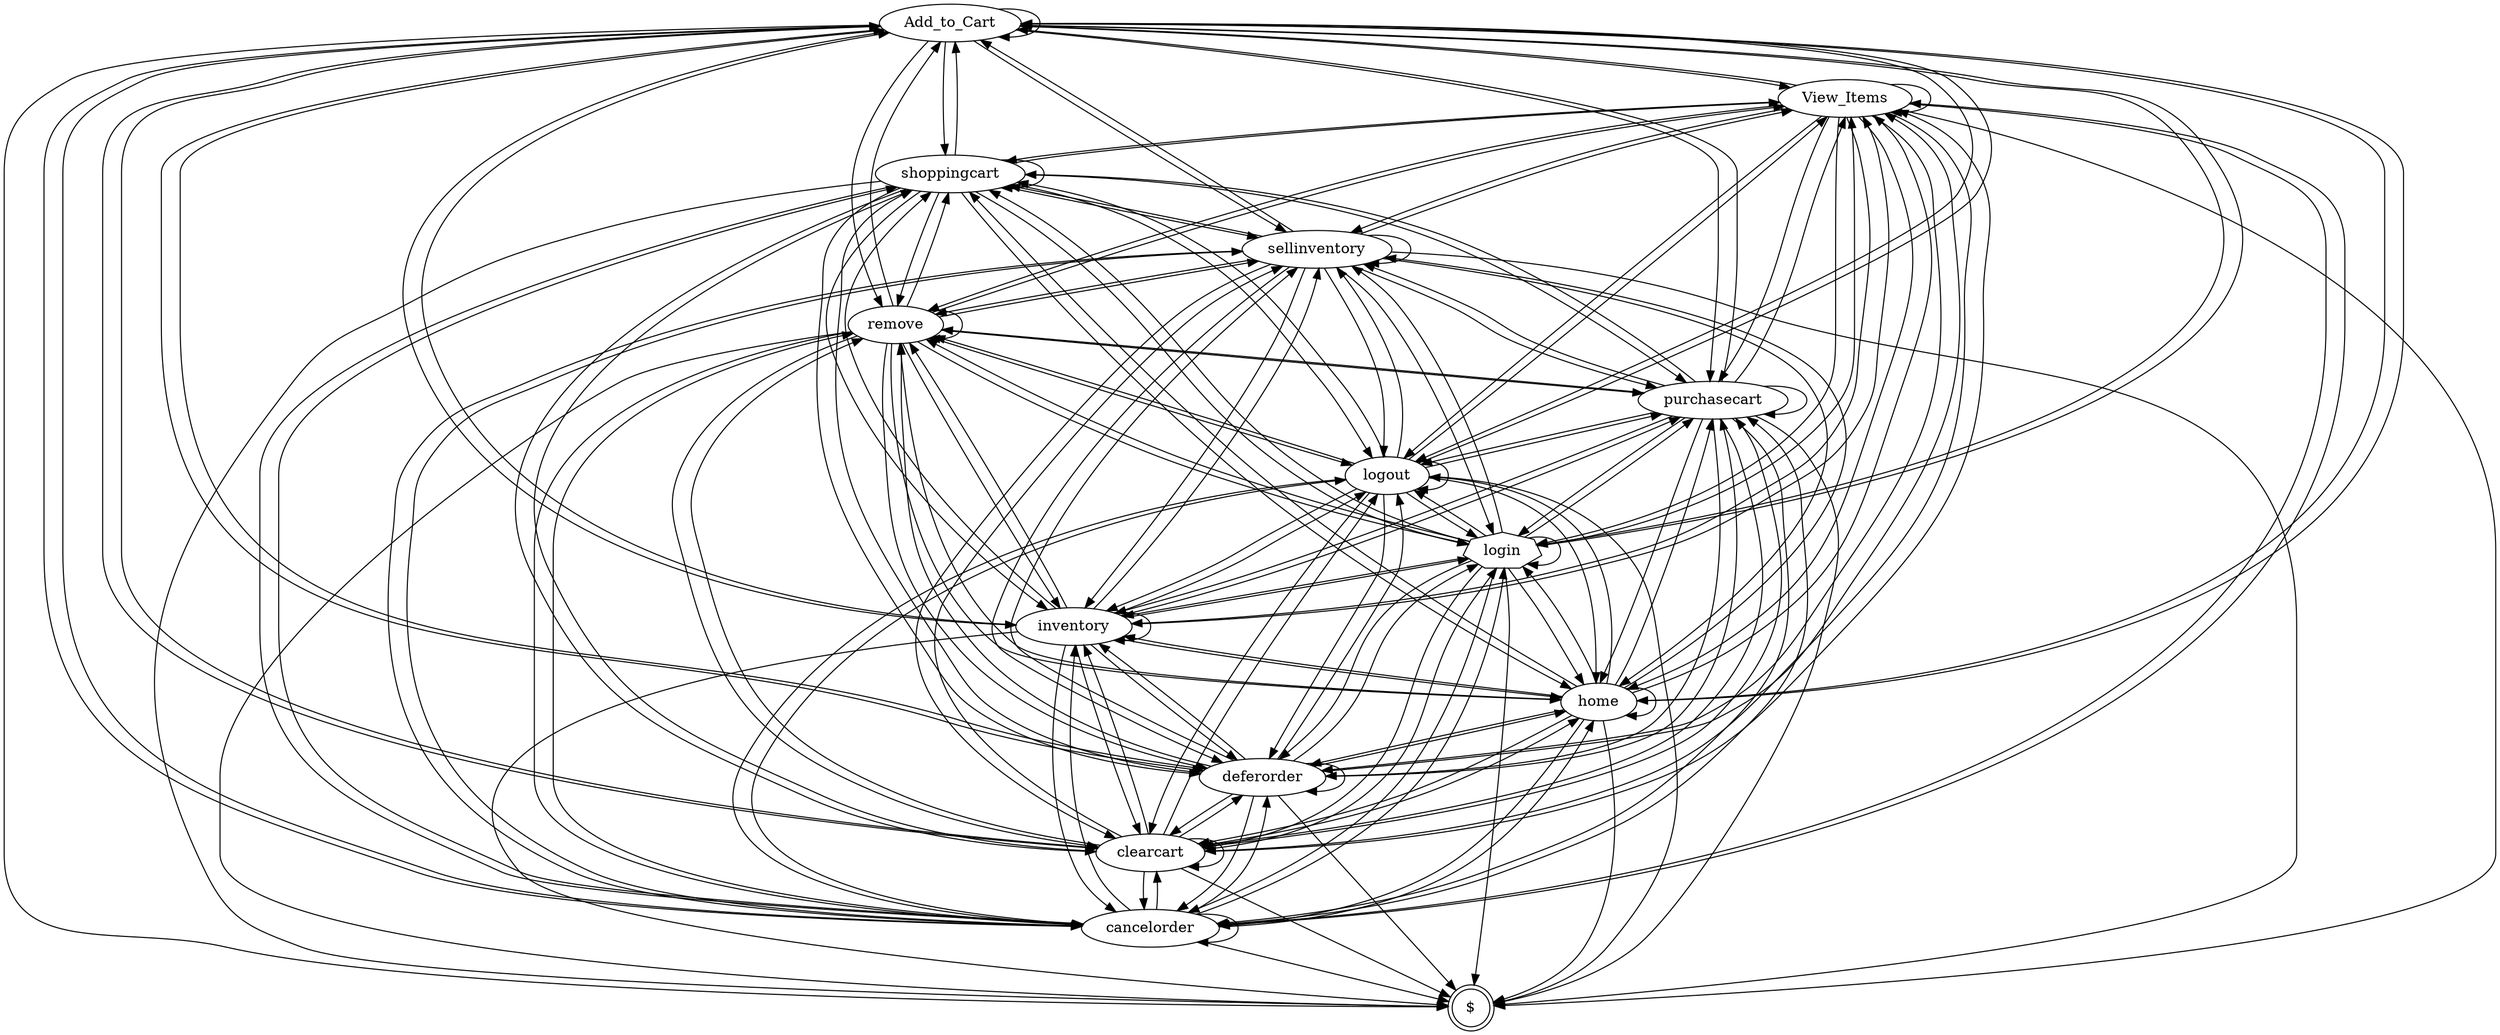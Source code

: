 digraph G {
graph [dpi = 600]"$" [label="$",shape=doublecircle];
"Add_to_Cart" [label="Add_to_Cart",shape=ellipse];
"View_Items" [label="View_Items",shape=ellipse];
"cancelorder" [label="cancelorder",shape=ellipse];
"clearcart" [label="clearcart",shape=ellipse];
"deferorder" [label="deferorder",shape=ellipse];
"home" [label="home",shape=ellipse];
"inventory" [label="inventory",shape=ellipse];
"login" [label="login",shape=septagon];
"logout" [label="logout",shape=ellipse];
"purchasecart" [label="purchasecart",shape=ellipse];
"remove" [label="remove",shape=ellipse];
"sellinventory" [label="sellinventory",shape=ellipse];
"shoppingcart" [label="shoppingcart",shape=ellipse];
"login"->"$" [style=solid,label=""];
"View_Items"->"$" [style=solid,label=""];
"Add_to_Cart"->"$" [style=solid,label=""];
"shoppingcart"->"$" [style=solid,label=""];
"clearcart"->"$" [style=solid,label=""];
"deferorder"->"$" [style=solid,label=""];
"home"->"$" [style=solid,label=""];
"logout"->"$" [style=solid,label=""];
"inventory"->"$" [style=solid,label=""];
"sellinventory"->"$" [style=solid,label=""];
"purchasecart"->"$" [style=solid,label=""];
"cancelorder"->"$" [style=solid,label=""];
"remove"->"$" [style=solid,label=""];
"login"->"login" [style=solid,label=""];
"login"->"View_Items" [style=solid,label=""];
"login"->"Add_to_Cart" [style=solid,label=""];
"login"->"shoppingcart" [style=solid,label=""];
"login"->"clearcart" [style=solid,label=""];
"login"->"deferorder" [style=solid,label=""];
"login"->"home" [style=solid,label=""];
"login"->"logout" [style=solid,label=""];
"login"->"inventory" [style=solid,label=""];
"login"->"sellinventory" [style=solid,label=""];
"login"->"purchasecart" [style=solid,label=""];
"login"->"cancelorder" [style=solid,label=""];
"login"->"remove" [style=solid,label=""];
"View_Items"->"login" [style=solid,label=""];
"View_Items"->"View_Items" [style=solid,label=""];
"View_Items"->"Add_to_Cart" [style=solid,label=""];
"View_Items"->"shoppingcart" [style=solid,label=""];
"View_Items"->"clearcart" [style=solid,label=""];
"View_Items"->"deferorder" [style=solid,label=""];
"View_Items"->"home" [style=solid,label=""];
"View_Items"->"logout" [style=solid,label=""];
"View_Items"->"inventory" [style=solid,label=""];
"View_Items"->"sellinventory" [style=solid,label=""];
"View_Items"->"purchasecart" [style=solid,label=""];
"View_Items"->"cancelorder" [style=solid,label=""];
"View_Items"->"remove" [style=solid,label=""];
"Add_to_Cart"->"login" [style=solid,label=""];
"Add_to_Cart"->"View_Items" [style=solid,label=""];
"Add_to_Cart"->"Add_to_Cart" [style=solid,label=""];
"Add_to_Cart"->"shoppingcart" [style=solid,label=""];
"Add_to_Cart"->"clearcart" [style=solid,label=""];
"Add_to_Cart"->"deferorder" [style=solid,label=""];
"Add_to_Cart"->"home" [style=solid,label=""];
"Add_to_Cart"->"logout" [style=solid,label=""];
"Add_to_Cart"->"inventory" [style=solid,label=""];
"Add_to_Cart"->"sellinventory" [style=solid,label=""];
"Add_to_Cart"->"purchasecart" [style=solid,label=""];
"Add_to_Cart"->"cancelorder" [style=solid,label=""];
"Add_to_Cart"->"remove" [style=solid,label=""];
"shoppingcart"->"login" [style=solid,label=""];
"shoppingcart"->"View_Items" [style=solid,label=""];
"shoppingcart"->"Add_to_Cart" [style=solid,label=""];
"shoppingcart"->"shoppingcart" [style=solid,label=""];
"shoppingcart"->"clearcart" [style=solid,label=""];
"shoppingcart"->"deferorder" [style=solid,label=""];
"shoppingcart"->"home" [style=solid,label=""];
"shoppingcart"->"logout" [style=solid,label=""];
"shoppingcart"->"inventory" [style=solid,label=""];
"shoppingcart"->"sellinventory" [style=solid,label=""];
"shoppingcart"->"purchasecart" [style=solid,label=""];
"shoppingcart"->"cancelorder" [style=solid,label=""];
"shoppingcart"->"remove" [style=solid,label=""];
"clearcart"->"login" [style=solid,label=""];
"clearcart"->"View_Items" [style=solid,label=""];
"clearcart"->"Add_to_Cart" [style=solid,label=""];
"clearcart"->"shoppingcart" [style=solid,label=""];
"clearcart"->"clearcart" [style=solid,label=""];
"clearcart"->"deferorder" [style=solid,label=""];
"clearcart"->"home" [style=solid,label=""];
"clearcart"->"logout" [style=solid,label=""];
"clearcart"->"inventory" [style=solid,label=""];
"clearcart"->"sellinventory" [style=solid,label=""];
"clearcart"->"purchasecart" [style=solid,label=""];
"clearcart"->"cancelorder" [style=solid,label=""];
"clearcart"->"remove" [style=solid,label=""];
"deferorder"->"login" [style=solid,label=""];
"deferorder"->"View_Items" [style=solid,label=""];
"deferorder"->"Add_to_Cart" [style=solid,label=""];
"deferorder"->"shoppingcart" [style=solid,label=""];
"deferorder"->"clearcart" [style=solid,label=""];
"deferorder"->"deferorder" [style=solid,label=""];
"deferorder"->"home" [style=solid,label=""];
"deferorder"->"logout" [style=solid,label=""];
"deferorder"->"inventory" [style=solid,label=""];
"deferorder"->"sellinventory" [style=solid,label=""];
"deferorder"->"purchasecart" [style=solid,label=""];
"deferorder"->"cancelorder" [style=solid,label=""];
"deferorder"->"remove" [style=solid,label=""];
"home"->"login" [style=solid,label=""];
"home"->"View_Items" [style=solid,label=""];
"home"->"Add_to_Cart" [style=solid,label=""];
"home"->"shoppingcart" [style=solid,label=""];
"home"->"clearcart" [style=solid,label=""];
"home"->"deferorder" [style=solid,label=""];
"home"->"home" [style=solid,label=""];
"home"->"logout" [style=solid,label=""];
"home"->"inventory" [style=solid,label=""];
"home"->"sellinventory" [style=solid,label=""];
"home"->"purchasecart" [style=solid,label=""];
"home"->"cancelorder" [style=solid,label=""];
"home"->"remove" [style=solid,label=""];
"logout"->"login" [style=solid,label=""];
"logout"->"View_Items" [style=solid,label=""];
"logout"->"Add_to_Cart" [style=solid,label=""];
"logout"->"shoppingcart" [style=solid,label=""];
"logout"->"clearcart" [style=solid,label=""];
"logout"->"deferorder" [style=solid,label=""];
"logout"->"home" [style=solid,label=""];
"logout"->"logout" [style=solid,label=""];
"logout"->"inventory" [style=solid,label=""];
"logout"->"sellinventory" [style=solid,label=""];
"logout"->"purchasecart" [style=solid,label=""];
"logout"->"cancelorder" [style=solid,label=""];
"logout"->"remove" [style=solid,label=""];
"inventory"->"login" [style=solid,label=""];
"inventory"->"View_Items" [style=solid,label=""];
"inventory"->"Add_to_Cart" [style=solid,label=""];
"inventory"->"shoppingcart" [style=solid,label=""];
"inventory"->"clearcart" [style=solid,label=""];
"inventory"->"deferorder" [style=solid,label=""];
"inventory"->"home" [style=solid,label=""];
"inventory"->"logout" [style=solid,label=""];
"inventory"->"inventory" [style=solid,label=""];
"inventory"->"sellinventory" [style=solid,label=""];
"inventory"->"purchasecart" [style=solid,label=""];
"inventory"->"cancelorder" [style=solid,label=""];
"inventory"->"remove" [style=solid,label=""];
"sellinventory"->"login" [style=solid,label=""];
"sellinventory"->"View_Items" [style=solid,label=""];
"sellinventory"->"Add_to_Cart" [style=solid,label=""];
"sellinventory"->"shoppingcart" [style=solid,label=""];
"sellinventory"->"clearcart" [style=solid,label=""];
"sellinventory"->"deferorder" [style=solid,label=""];
"sellinventory"->"home" [style=solid,label=""];
"sellinventory"->"logout" [style=solid,label=""];
"sellinventory"->"inventory" [style=solid,label=""];
"sellinventory"->"sellinventory" [style=solid,label=""];
"sellinventory"->"purchasecart" [style=solid,label=""];
"sellinventory"->"cancelorder" [style=solid,label=""];
"sellinventory"->"remove" [style=solid,label=""];
"purchasecart"->"login" [style=solid,label=""];
"purchasecart"->"View_Items" [style=solid,label=""];
"purchasecart"->"Add_to_Cart" [style=solid,label=""];
"purchasecart"->"shoppingcart" [style=solid,label=""];
"purchasecart"->"clearcart" [style=solid,label=""];
"purchasecart"->"deferorder" [style=solid,label=""];
"purchasecart"->"home" [style=solid,label=""];
"purchasecart"->"logout" [style=solid,label=""];
"purchasecart"->"inventory" [style=solid,label=""];
"purchasecart"->"sellinventory" [style=solid,label=""];
"purchasecart"->"purchasecart" [style=solid,label=""];
"purchasecart"->"cancelorder" [style=solid,label=""];
"purchasecart"->"remove" [style=solid,label=""];
"cancelorder"->"login" [style=solid,label=""];
"cancelorder"->"View_Items" [style=solid,label=""];
"cancelorder"->"Add_to_Cart" [style=solid,label=""];
"cancelorder"->"shoppingcart" [style=solid,label=""];
"cancelorder"->"clearcart" [style=solid,label=""];
"cancelorder"->"deferorder" [style=solid,label=""];
"cancelorder"->"home" [style=solid,label=""];
"cancelorder"->"logout" [style=solid,label=""];
"cancelorder"->"inventory" [style=solid,label=""];
"cancelorder"->"sellinventory" [style=solid,label=""];
"cancelorder"->"purchasecart" [style=solid,label=""];
"cancelorder"->"cancelorder" [style=solid,label=""];
"cancelorder"->"remove" [style=solid,label=""];
"remove"->"login" [style=solid,label=""];
"remove"->"View_Items" [style=solid,label=""];
"remove"->"Add_to_Cart" [style=solid,label=""];
"remove"->"shoppingcart" [style=solid,label=""];
"remove"->"clearcart" [style=solid,label=""];
"remove"->"deferorder" [style=solid,label=""];
"remove"->"home" [style=solid,label=""];
"remove"->"logout" [style=solid,label=""];
"remove"->"inventory" [style=solid,label=""];
"remove"->"sellinventory" [style=solid,label=""];
"remove"->"purchasecart" [style=solid,label=""];
"remove"->"cancelorder" [style=solid,label=""];
"remove"->"remove" [style=solid,label=""];
}